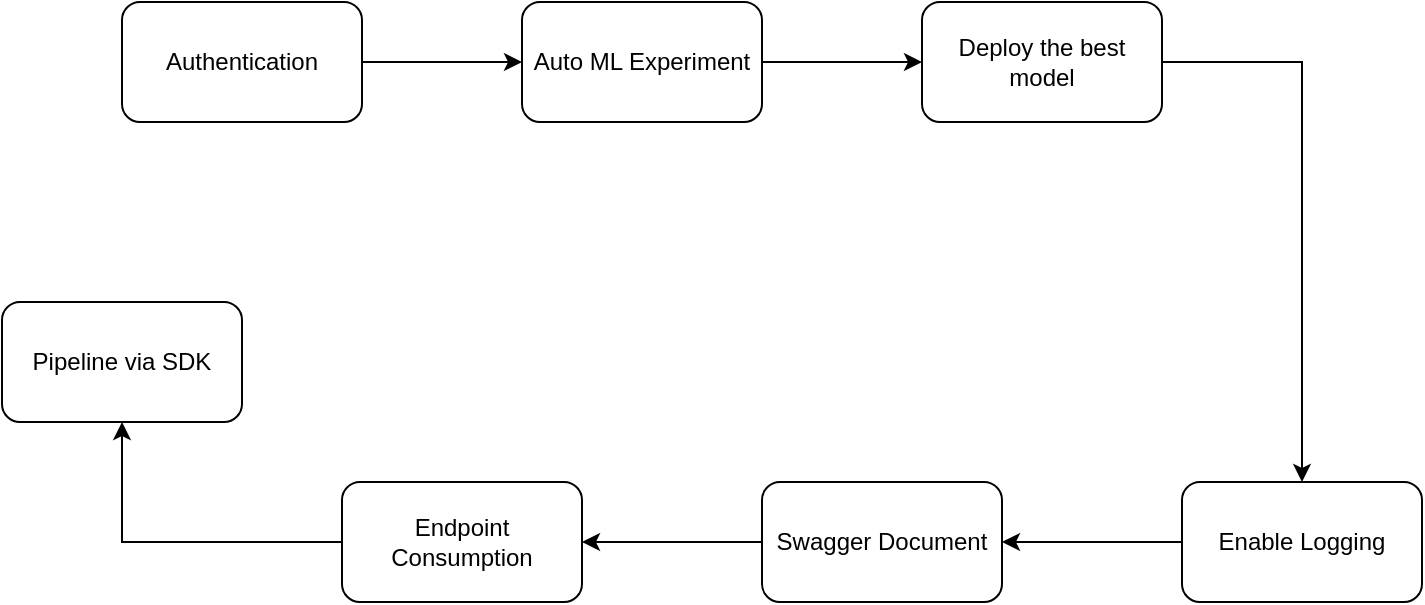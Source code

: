 <mxfile version="20.2.3" type="device"><diagram id="AmkxQJoK6PvqcNWzjz_z" name="Page-1"><mxGraphModel dx="2031" dy="1224" grid="1" gridSize="10" guides="1" tooltips="1" connect="1" arrows="1" fold="1" page="1" pageScale="1" pageWidth="850" pageHeight="1100" math="0" shadow="0"><root><mxCell id="0"/><mxCell id="1" parent="0"/><mxCell id="dPnjCar8-yDUo8J3eMwa-3" value="" style="edgeStyle=orthogonalEdgeStyle;rounded=0;orthogonalLoop=1;jettySize=auto;html=1;" edge="1" parent="1" source="dPnjCar8-yDUo8J3eMwa-1" target="dPnjCar8-yDUo8J3eMwa-2"><mxGeometry relative="1" as="geometry"/></mxCell><mxCell id="dPnjCar8-yDUo8J3eMwa-1" value="Authentication" style="rounded=1;whiteSpace=wrap;html=1;" vertex="1" parent="1"><mxGeometry x="180" y="410" width="120" height="60" as="geometry"/></mxCell><mxCell id="dPnjCar8-yDUo8J3eMwa-5" value="" style="edgeStyle=orthogonalEdgeStyle;rounded=0;orthogonalLoop=1;jettySize=auto;html=1;" edge="1" parent="1" source="dPnjCar8-yDUo8J3eMwa-2" target="dPnjCar8-yDUo8J3eMwa-4"><mxGeometry relative="1" as="geometry"/></mxCell><mxCell id="dPnjCar8-yDUo8J3eMwa-2" value="Auto ML Experiment" style="rounded=1;whiteSpace=wrap;html=1;" vertex="1" parent="1"><mxGeometry x="380" y="410" width="120" height="60" as="geometry"/></mxCell><mxCell id="dPnjCar8-yDUo8J3eMwa-7" value="" style="edgeStyle=orthogonalEdgeStyle;rounded=0;orthogonalLoop=1;jettySize=auto;html=1;" edge="1" parent="1" source="dPnjCar8-yDUo8J3eMwa-4" target="dPnjCar8-yDUo8J3eMwa-6"><mxGeometry relative="1" as="geometry"/></mxCell><mxCell id="dPnjCar8-yDUo8J3eMwa-4" value="Deploy the best model" style="rounded=1;whiteSpace=wrap;html=1;" vertex="1" parent="1"><mxGeometry x="580" y="410" width="120" height="60" as="geometry"/></mxCell><mxCell id="dPnjCar8-yDUo8J3eMwa-9" value="" style="edgeStyle=orthogonalEdgeStyle;rounded=0;orthogonalLoop=1;jettySize=auto;html=1;" edge="1" parent="1" source="dPnjCar8-yDUo8J3eMwa-6" target="dPnjCar8-yDUo8J3eMwa-8"><mxGeometry relative="1" as="geometry"/></mxCell><mxCell id="dPnjCar8-yDUo8J3eMwa-6" value="Enable Logging" style="rounded=1;whiteSpace=wrap;html=1;" vertex="1" parent="1"><mxGeometry x="710" y="650" width="120" height="60" as="geometry"/></mxCell><mxCell id="dPnjCar8-yDUo8J3eMwa-11" value="" style="edgeStyle=orthogonalEdgeStyle;rounded=0;orthogonalLoop=1;jettySize=auto;html=1;" edge="1" parent="1" source="dPnjCar8-yDUo8J3eMwa-8" target="dPnjCar8-yDUo8J3eMwa-10"><mxGeometry relative="1" as="geometry"/></mxCell><mxCell id="dPnjCar8-yDUo8J3eMwa-8" value="Swagger Document" style="rounded=1;whiteSpace=wrap;html=1;" vertex="1" parent="1"><mxGeometry x="500" y="650" width="120" height="60" as="geometry"/></mxCell><mxCell id="dPnjCar8-yDUo8J3eMwa-13" value="" style="edgeStyle=orthogonalEdgeStyle;rounded=0;orthogonalLoop=1;jettySize=auto;html=1;" edge="1" parent="1" source="dPnjCar8-yDUo8J3eMwa-10" target="dPnjCar8-yDUo8J3eMwa-12"><mxGeometry relative="1" as="geometry"/></mxCell><mxCell id="dPnjCar8-yDUo8J3eMwa-10" value="Endpoint Consumption" style="rounded=1;whiteSpace=wrap;html=1;" vertex="1" parent="1"><mxGeometry x="290" y="650" width="120" height="60" as="geometry"/></mxCell><mxCell id="dPnjCar8-yDUo8J3eMwa-12" value="Pipeline via SDK" style="rounded=1;whiteSpace=wrap;html=1;" vertex="1" parent="1"><mxGeometry x="120" y="560" width="120" height="60" as="geometry"/></mxCell></root></mxGraphModel></diagram></mxfile>